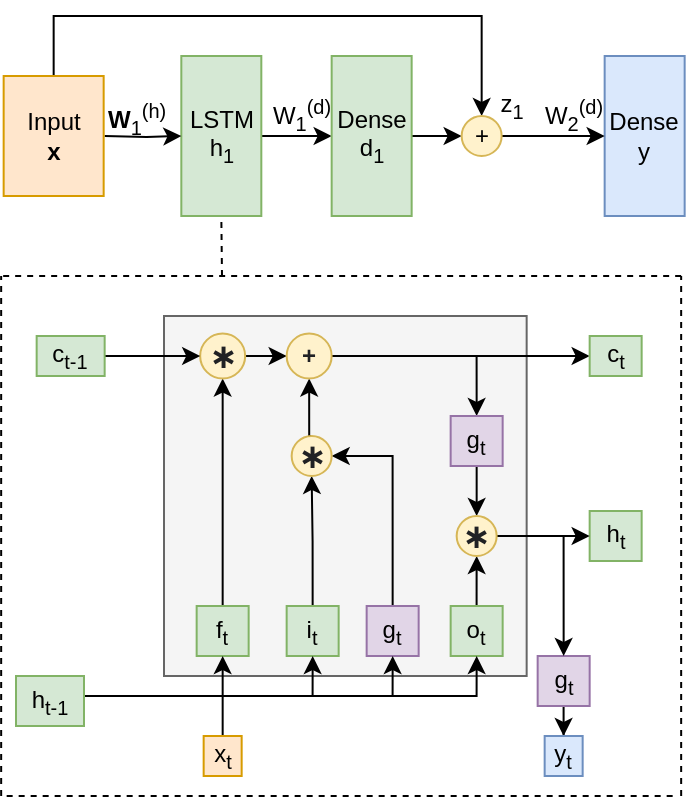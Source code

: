 <mxfile version="22.0.4" type="google">
  <diagram name="Page-1" id="beZD7wqWVQxjQfumyW3a">
    <mxGraphModel grid="1" page="1" gridSize="10" guides="1" tooltips="1" connect="1" arrows="1" fold="1" pageScale="1" pageWidth="827" pageHeight="1169" math="0" shadow="0">
      <root>
        <mxCell id="0" />
        <mxCell id="1" parent="0" />
        <mxCell id="eMffjGEJd-unX-67wTVi-7" value="" style="edgeStyle=orthogonalEdgeStyle;rounded=0;orthogonalLoop=1;jettySize=auto;html=1;" edge="1" parent="1" source="eMffjGEJd-unX-67wTVi-1" target="eMffjGEJd-unX-67wTVi-3">
          <mxGeometry relative="1" as="geometry" />
        </mxCell>
        <mxCell id="eMffjGEJd-unX-67wTVi-1" value="LSTM&lt;br&gt;h&lt;sub style=&quot;border-color: var(--border-color); text-align: start;&quot;&gt;1&lt;/sub&gt;" style="rounded=0;whiteSpace=wrap;html=1;fillColor=#d5e8d4;strokeColor=#82b366;" vertex="1" parent="1">
          <mxGeometry x="348.66" y="230" width="40" height="80" as="geometry" />
        </mxCell>
        <mxCell id="eMffjGEJd-unX-67wTVi-6" value="" style="edgeStyle=orthogonalEdgeStyle;rounded=0;orthogonalLoop=1;jettySize=auto;html=1;" edge="1" parent="1" target="eMffjGEJd-unX-67wTVi-1">
          <mxGeometry relative="1" as="geometry">
            <mxPoint x="310.33" y="270" as="sourcePoint" />
          </mxGeometry>
        </mxCell>
        <mxCell id="eMffjGEJd-unX-67wTVi-17" value="" style="edgeStyle=orthogonalEdgeStyle;rounded=0;orthogonalLoop=1;jettySize=auto;html=1;" edge="1" parent="1" source="eMffjGEJd-unX-67wTVi-3" target="eMffjGEJd-unX-67wTVi-16">
          <mxGeometry relative="1" as="geometry" />
        </mxCell>
        <mxCell id="eMffjGEJd-unX-67wTVi-3" value="Dense&lt;br&gt;d&lt;sub style=&quot;border-color: var(--border-color); font-family: Calibri, sans-serif; text-align: start;&quot;&gt;1&lt;/sub&gt;" style="rounded=0;whiteSpace=wrap;html=1;fillColor=#d5e8d4;strokeColor=#82b366;" vertex="1" parent="1">
          <mxGeometry x="423.83" y="230" width="40" height="80" as="geometry" />
        </mxCell>
        <mxCell id="eMffjGEJd-unX-67wTVi-10" value="Dense&lt;br&gt;y" style="rounded=0;whiteSpace=wrap;html=1;fillColor=#dae8fc;strokeColor=#6c8ebf;" vertex="1" parent="1">
          <mxGeometry x="560.33" y="230" width="40" height="80" as="geometry" />
        </mxCell>
        <mxCell id="eMffjGEJd-unX-67wTVi-15" value="" style="endArrow=classic;html=1;rounded=0;exitX=0.5;exitY=0;exitDx=0;exitDy=0;" edge="1" parent="1" source="KUix0xGplrxMIrF33qjY-1">
          <mxGeometry width="50" height="50" relative="1" as="geometry">
            <mxPoint x="329.83" y="270" as="sourcePoint" />
            <mxPoint x="498.83" y="260" as="targetPoint" />
            <Array as="points">
              <mxPoint x="284.83" y="210" />
              <mxPoint x="498.83" y="210" />
            </Array>
          </mxGeometry>
        </mxCell>
        <mxCell id="eMffjGEJd-unX-67wTVi-20" style="edgeStyle=orthogonalEdgeStyle;rounded=0;orthogonalLoop=1;jettySize=auto;html=1;exitX=1;exitY=0.5;exitDx=0;exitDy=0;entryX=0;entryY=0.5;entryDx=0;entryDy=0;" edge="1" parent="1" source="eMffjGEJd-unX-67wTVi-16" target="eMffjGEJd-unX-67wTVi-10">
          <mxGeometry relative="1" as="geometry">
            <mxPoint x="538.83" y="270" as="targetPoint" />
          </mxGeometry>
        </mxCell>
        <mxCell id="eMffjGEJd-unX-67wTVi-16" value="+" style="ellipse;whiteSpace=wrap;html=1;aspect=fixed;fillColor=#fff2cc;strokeColor=#d6b656;" vertex="1" parent="1">
          <mxGeometry x="488.83" y="260" width="20" height="20" as="geometry" />
        </mxCell>
        <mxCell id="FFPPFP9tXsTp50fxOLaB-2" value="&lt;p style=&quot;margin: 0cm; text-align: start;&quot; class=&quot;MsoNormal&quot;&gt;z&lt;sub&gt;1&lt;font face=&quot;Calibri, sans-serif&quot;&gt;&lt;/font&gt;&lt;/sub&gt;&lt;/p&gt;" style="text;html=1;strokeColor=none;fillColor=none;align=center;verticalAlign=middle;whiteSpace=wrap;rounded=0;" vertex="1" parent="1">
          <mxGeometry x="500.83" y="240" width="26" height="30" as="geometry" />
        </mxCell>
        <mxCell id="RInemSV7jsCmYCA3PAyI-1" value="" style="rounded=0;whiteSpace=wrap;html=1;fillColor=#f5f5f5;fontColor=#333333;strokeColor=#666666;" vertex="1" parent="1">
          <mxGeometry x="340" y="360" width="181.33" height="180" as="geometry" />
        </mxCell>
        <mxCell id="RInemSV7jsCmYCA3PAyI-40" style="edgeStyle=orthogonalEdgeStyle;rounded=0;orthogonalLoop=1;jettySize=auto;html=1;exitX=0.5;exitY=0;exitDx=0;exitDy=0;entryX=0.5;entryY=1;entryDx=0;entryDy=0;" edge="1" parent="1" source="RInemSV7jsCmYCA3PAyI-3" target="RInemSV7jsCmYCA3PAyI-11">
          <mxGeometry relative="1" as="geometry" />
        </mxCell>
        <mxCell id="RInemSV7jsCmYCA3PAyI-3" value="&lt;p style=&quot;margin: 0cm; text-align: start;&quot; class=&quot;MsoNormal&quot;&gt;f&lt;sub&gt;t&lt;/sub&gt;&lt;/p&gt;" style="rounded=0;whiteSpace=wrap;html=1;fillColor=#d5e8d4;strokeColor=#82b366;" vertex="1" parent="1">
          <mxGeometry x="356.33" y="505" width="26" height="25" as="geometry" />
        </mxCell>
        <mxCell id="RInemSV7jsCmYCA3PAyI-49" style="edgeStyle=orthogonalEdgeStyle;rounded=0;orthogonalLoop=1;jettySize=auto;html=1;exitX=0.5;exitY=0;exitDx=0;exitDy=0;entryX=0.5;entryY=1;entryDx=0;entryDy=0;" edge="1" parent="1" source="RInemSV7jsCmYCA3PAyI-5" target="RInemSV7jsCmYCA3PAyI-13">
          <mxGeometry relative="1" as="geometry" />
        </mxCell>
        <mxCell id="RInemSV7jsCmYCA3PAyI-5" value="&lt;p style=&quot;margin: 0cm; font-family: Calibri, sans-serif; text-align: start;&quot; class=&quot;MsoNormal&quot;&gt;i&lt;sub&gt;t&lt;/sub&gt;&lt;/p&gt;" style="rounded=0;whiteSpace=wrap;html=1;fillColor=#d5e8d4;strokeColor=#82b366;" vertex="1" parent="1">
          <mxGeometry x="401.33" y="505" width="26" height="25" as="geometry" />
        </mxCell>
        <mxCell id="RInemSV7jsCmYCA3PAyI-6" style="edgeStyle=orthogonalEdgeStyle;rounded=0;orthogonalLoop=1;jettySize=auto;html=1;exitX=0.5;exitY=0;exitDx=0;exitDy=0;entryX=1;entryY=0.5;entryDx=0;entryDy=0;fontFamily=Helvetica;fontSize=18;" edge="1" parent="1" source="RInemSV7jsCmYCA3PAyI-7" target="RInemSV7jsCmYCA3PAyI-13">
          <mxGeometry relative="1" as="geometry" />
        </mxCell>
        <mxCell id="RInemSV7jsCmYCA3PAyI-7" value="&lt;p style=&quot;margin: 0cm; text-align: start;&quot; class=&quot;MsoNormal&quot;&gt;g&lt;sub&gt;t&lt;font face=&quot;Calibri, sans-serif&quot;&gt;&lt;/font&gt;&lt;/sub&gt;&lt;/p&gt;" style="rounded=0;whiteSpace=wrap;html=1;fillColor=#e1d5e7;strokeColor=#9673a6;" vertex="1" parent="1">
          <mxGeometry x="441.33" y="505" width="26" height="25" as="geometry" />
        </mxCell>
        <mxCell id="RInemSV7jsCmYCA3PAyI-43" value="" style="edgeStyle=orthogonalEdgeStyle;rounded=0;orthogonalLoop=1;jettySize=auto;html=1;" edge="1" parent="1" source="RInemSV7jsCmYCA3PAyI-9" target="RInemSV7jsCmYCA3PAyI-36">
          <mxGeometry relative="1" as="geometry" />
        </mxCell>
        <mxCell id="RInemSV7jsCmYCA3PAyI-9" value="&lt;p style=&quot;margin: 0cm; text-align: start;&quot; class=&quot;MsoNormal&quot;&gt;o&lt;sub&gt;t&lt;/sub&gt;&lt;/p&gt;" style="rounded=0;whiteSpace=wrap;html=1;fillColor=#d5e8d4;strokeColor=#82b366;" vertex="1" parent="1">
          <mxGeometry x="483.33" y="505" width="26" height="25" as="geometry" />
        </mxCell>
        <mxCell id="RInemSV7jsCmYCA3PAyI-37" value="" style="edgeStyle=orthogonalEdgeStyle;rounded=0;orthogonalLoop=1;jettySize=auto;html=1;" edge="1" parent="1" source="RInemSV7jsCmYCA3PAyI-11" target="RInemSV7jsCmYCA3PAyI-16">
          <mxGeometry relative="1" as="geometry" />
        </mxCell>
        <mxCell id="RInemSV7jsCmYCA3PAyI-11" value="&lt;b style=&quot;caret-color: rgb(32, 33, 36); color: rgb(32, 33, 36); text-align: left;&quot;&gt;&lt;font style=&quot;font-size: 16px;&quot;&gt;∗&lt;/font&gt;&lt;/b&gt;" style="ellipse;whiteSpace=wrap;html=1;aspect=fixed;fillColor=#fff2cc;strokeColor=#d6b656;" vertex="1" parent="1">
          <mxGeometry x="358.08" y="368.75" width="22.5" height="22.5" as="geometry" />
        </mxCell>
        <mxCell id="RInemSV7jsCmYCA3PAyI-12" style="edgeStyle=orthogonalEdgeStyle;rounded=0;orthogonalLoop=1;jettySize=auto;html=1;exitX=0.5;exitY=0;exitDx=0;exitDy=0;entryX=0.5;entryY=1;entryDx=0;entryDy=0;fontFamily=Helvetica;fontSize=18;" edge="1" parent="1" source="RInemSV7jsCmYCA3PAyI-13" target="RInemSV7jsCmYCA3PAyI-16">
          <mxGeometry relative="1" as="geometry" />
        </mxCell>
        <mxCell id="RInemSV7jsCmYCA3PAyI-13" value="&lt;b style=&quot;caret-color: rgb(32, 33, 36); color: rgb(32, 33, 36); text-align: left;&quot;&gt;&lt;font style=&quot;font-size: 16px;&quot;&gt;∗&lt;/font&gt;&lt;/b&gt;" style="ellipse;whiteSpace=wrap;html=1;aspect=fixed;fillColor=#fff2cc;strokeColor=#d6b656;" vertex="1" parent="1">
          <mxGeometry x="403.83" y="420" width="20" height="20" as="geometry" />
        </mxCell>
        <mxCell id="RInemSV7jsCmYCA3PAyI-14" style="edgeStyle=orthogonalEdgeStyle;rounded=0;orthogonalLoop=1;jettySize=auto;html=1;exitX=1;exitY=0.5;exitDx=0;exitDy=0;entryX=0.5;entryY=0;entryDx=0;entryDy=0;fontFamily=Helvetica;fontSize=18;" edge="1" parent="1" source="RInemSV7jsCmYCA3PAyI-16" target="RInemSV7jsCmYCA3PAyI-20">
          <mxGeometry relative="1" as="geometry" />
        </mxCell>
        <mxCell id="RInemSV7jsCmYCA3PAyI-48" style="edgeStyle=orthogonalEdgeStyle;rounded=0;orthogonalLoop=1;jettySize=auto;html=1;exitX=1;exitY=0.5;exitDx=0;exitDy=0;entryX=0;entryY=0.5;entryDx=0;entryDy=0;" edge="1" parent="1" source="RInemSV7jsCmYCA3PAyI-16" target="RInemSV7jsCmYCA3PAyI-27">
          <mxGeometry relative="1" as="geometry" />
        </mxCell>
        <mxCell id="RInemSV7jsCmYCA3PAyI-16" value="&lt;b style=&quot;caret-color: rgb(32, 33, 36); color: rgb(32, 33, 36); text-align: left;&quot;&gt;&lt;font style=&quot;font-size: 12px;&quot;&gt;+&lt;/font&gt;&lt;/b&gt;" style="ellipse;whiteSpace=wrap;html=1;aspect=fixed;fillColor=#fff2cc;strokeColor=#d6b656;" vertex="1" parent="1">
          <mxGeometry x="401.33" y="368.75" width="22.5" height="22.5" as="geometry" />
        </mxCell>
        <mxCell id="RInemSV7jsCmYCA3PAyI-41" style="edgeStyle=orthogonalEdgeStyle;rounded=0;orthogonalLoop=1;jettySize=auto;html=1;exitX=0.5;exitY=1;exitDx=0;exitDy=0;entryX=0.5;entryY=0;entryDx=0;entryDy=0;" edge="1" parent="1" source="RInemSV7jsCmYCA3PAyI-20" target="RInemSV7jsCmYCA3PAyI-36">
          <mxGeometry relative="1" as="geometry" />
        </mxCell>
        <mxCell id="RInemSV7jsCmYCA3PAyI-20" value="&lt;p style=&quot;margin: 0cm; text-align: start;&quot; class=&quot;MsoNormal&quot;&gt;g&lt;sub&gt;t&lt;font face=&quot;Calibri, sans-serif&quot;&gt;&lt;/font&gt;&lt;/sub&gt;&lt;/p&gt;" style="rounded=0;whiteSpace=wrap;html=1;fillColor=#e1d5e7;strokeColor=#9673a6;" vertex="1" parent="1">
          <mxGeometry x="483.33" y="410" width="26" height="25" as="geometry" />
        </mxCell>
        <mxCell id="RInemSV7jsCmYCA3PAyI-21" value="" style="edgeStyle=orthogonalEdgeStyle;rounded=0;orthogonalLoop=1;jettySize=auto;html=1;fontFamily=Helvetica;fontSize=18;" edge="1" parent="1" source="RInemSV7jsCmYCA3PAyI-22" target="RInemSV7jsCmYCA3PAyI-11">
          <mxGeometry relative="1" as="geometry" />
        </mxCell>
        <mxCell id="RInemSV7jsCmYCA3PAyI-22" value="&lt;p style=&quot;margin: 0cm; font-size: 12px; text-align: start;&quot; class=&quot;MsoNormal&quot;&gt;c&lt;sub&gt;t-1&lt;font face=&quot;Calibri, sans-serif&quot;&gt;&lt;/font&gt;&lt;/sub&gt;&lt;/p&gt;" style="rounded=0;whiteSpace=wrap;html=1;fontFamily=Helvetica;fontSize=18;fillColor=#d5e8d4;strokeColor=#82b366;" vertex="1" parent="1">
          <mxGeometry x="276.33" y="370" width="34" height="20" as="geometry" />
        </mxCell>
        <mxCell id="RInemSV7jsCmYCA3PAyI-50" style="edgeStyle=orthogonalEdgeStyle;rounded=0;orthogonalLoop=1;jettySize=auto;html=1;exitX=1;exitY=0.5;exitDx=0;exitDy=0;entryX=0.5;entryY=1;entryDx=0;entryDy=0;" edge="1" parent="1" source="RInemSV7jsCmYCA3PAyI-24" target="RInemSV7jsCmYCA3PAyI-9">
          <mxGeometry relative="1" as="geometry">
            <Array as="points">
              <mxPoint x="300" y="550" />
              <mxPoint x="496" y="550" />
            </Array>
          </mxGeometry>
        </mxCell>
        <mxCell id="RInemSV7jsCmYCA3PAyI-51" style="edgeStyle=orthogonalEdgeStyle;rounded=0;orthogonalLoop=1;jettySize=auto;html=1;exitX=1;exitY=0.5;exitDx=0;exitDy=0;entryX=0.5;entryY=1;entryDx=0;entryDy=0;" edge="1" parent="1" source="RInemSV7jsCmYCA3PAyI-24" target="RInemSV7jsCmYCA3PAyI-5">
          <mxGeometry relative="1" as="geometry">
            <Array as="points">
              <mxPoint x="300" y="550" />
              <mxPoint x="414" y="550" />
            </Array>
          </mxGeometry>
        </mxCell>
        <mxCell id="RInemSV7jsCmYCA3PAyI-52" style="edgeStyle=orthogonalEdgeStyle;rounded=0;orthogonalLoop=1;jettySize=auto;html=1;exitX=1;exitY=0.5;exitDx=0;exitDy=0;entryX=0.5;entryY=1;entryDx=0;entryDy=0;" edge="1" parent="1" source="RInemSV7jsCmYCA3PAyI-24" target="RInemSV7jsCmYCA3PAyI-7">
          <mxGeometry relative="1" as="geometry">
            <Array as="points">
              <mxPoint x="300" y="550" />
              <mxPoint x="454" y="550" />
            </Array>
          </mxGeometry>
        </mxCell>
        <mxCell id="RInemSV7jsCmYCA3PAyI-24" value="&lt;p style=&quot;margin: 0cm; font-size: 12px; text-align: start;&quot; class=&quot;MsoNormal&quot;&gt;h&lt;sub style=&quot;&quot;&gt;t-1&lt;font face=&quot;Calibri, sans-serif&quot;&gt;&lt;/font&gt;&lt;/sub&gt;&lt;/p&gt;" style="rounded=0;whiteSpace=wrap;html=1;fontFamily=Helvetica;fontSize=18;fillColor=#d5e8d4;strokeColor=#82b366;" vertex="1" parent="1">
          <mxGeometry x="266" y="540" width="34" height="25" as="geometry" />
        </mxCell>
        <mxCell id="RInemSV7jsCmYCA3PAyI-47" style="edgeStyle=orthogonalEdgeStyle;rounded=0;orthogonalLoop=1;jettySize=auto;html=1;entryX=0.5;entryY=1;entryDx=0;entryDy=0;" edge="1" parent="1" source="RInemSV7jsCmYCA3PAyI-26" target="RInemSV7jsCmYCA3PAyI-3">
          <mxGeometry relative="1" as="geometry" />
        </mxCell>
        <mxCell id="RInemSV7jsCmYCA3PAyI-26" value="&lt;p style=&quot;margin: 0cm; font-size: 12px; text-align: start;&quot; class=&quot;MsoNormal&quot;&gt;x&lt;sub&gt;t&lt;/sub&gt;&lt;/p&gt;" style="rounded=0;whiteSpace=wrap;html=1;fontFamily=Helvetica;fontSize=18;fillColor=#ffe6cc;strokeColor=#d79b00;" vertex="1" parent="1">
          <mxGeometry x="359.83" y="570" width="19" height="20" as="geometry" />
        </mxCell>
        <mxCell id="RInemSV7jsCmYCA3PAyI-27" value="&lt;p style=&quot;margin: 0cm; font-size: 12px; text-align: start;&quot; class=&quot;MsoNormal&quot;&gt;c&lt;sub&gt;t&lt;font face=&quot;Calibri, sans-serif&quot;&gt;&lt;/font&gt;&lt;/sub&gt;&lt;/p&gt;" style="rounded=0;whiteSpace=wrap;html=1;fontFamily=Helvetica;fontSize=18;fillColor=#d5e8d4;strokeColor=#82b366;" vertex="1" parent="1">
          <mxGeometry x="552.83" y="370" width="26" height="20" as="geometry" />
        </mxCell>
        <mxCell id="RInemSV7jsCmYCA3PAyI-28" value="&lt;p style=&quot;margin: 0cm; font-size: 12px; text-align: start;&quot; class=&quot;MsoNormal&quot;&gt;h&lt;sub style=&quot;border-color: var(--border-color);&quot;&gt;t&lt;/sub&gt;&lt;br&gt;&lt;/p&gt;" style="rounded=0;whiteSpace=wrap;html=1;fontFamily=Helvetica;fontSize=18;fillColor=#d5e8d4;strokeColor=#82b366;" vertex="1" parent="1">
          <mxGeometry x="552.83" y="457.5" width="26" height="25" as="geometry" />
        </mxCell>
        <mxCell id="RInemSV7jsCmYCA3PAyI-31" value="" style="edgeStyle=orthogonalEdgeStyle;rounded=0;orthogonalLoop=1;jettySize=auto;html=1;fontFamily=Helvetica;fontSize=18;" edge="1" parent="1" source="RInemSV7jsCmYCA3PAyI-33" target="RInemSV7jsCmYCA3PAyI-32">
          <mxGeometry relative="1" as="geometry" />
        </mxCell>
        <mxCell id="RInemSV7jsCmYCA3PAyI-32" value="&lt;p style=&quot;margin: 0cm; font-size: 12px; text-align: start;&quot; class=&quot;MsoNormal&quot;&gt;y&lt;sub&gt;t&lt;/sub&gt;&lt;/p&gt;" style="rounded=0;whiteSpace=wrap;html=1;fontFamily=Helvetica;fontSize=18;fillColor=#dae8fc;strokeColor=#6c8ebf;" vertex="1" parent="1">
          <mxGeometry x="530.33" y="570" width="19" height="20" as="geometry" />
        </mxCell>
        <mxCell id="RInemSV7jsCmYCA3PAyI-33" value="&lt;p style=&quot;margin: 0cm; text-align: start;&quot; class=&quot;MsoNormal&quot;&gt;g&lt;sub&gt;t&lt;font face=&quot;Calibri, sans-serif&quot;&gt;&lt;/font&gt;&lt;/sub&gt;&lt;/p&gt;" style="rounded=0;whiteSpace=wrap;html=1;fillColor=#e1d5e7;strokeColor=#9673a6;" vertex="1" parent="1">
          <mxGeometry x="526.83" y="530" width="26" height="25" as="geometry" />
        </mxCell>
        <mxCell id="RInemSV7jsCmYCA3PAyI-44" value="" style="edgeStyle=orthogonalEdgeStyle;rounded=0;orthogonalLoop=1;jettySize=auto;html=1;" edge="1" parent="1" source="RInemSV7jsCmYCA3PAyI-36" target="RInemSV7jsCmYCA3PAyI-28">
          <mxGeometry relative="1" as="geometry" />
        </mxCell>
        <mxCell id="RInemSV7jsCmYCA3PAyI-45" style="edgeStyle=orthogonalEdgeStyle;rounded=0;orthogonalLoop=1;jettySize=auto;html=1;exitX=1;exitY=0.5;exitDx=0;exitDy=0;entryX=0.5;entryY=0;entryDx=0;entryDy=0;" edge="1" parent="1" source="RInemSV7jsCmYCA3PAyI-36" target="RInemSV7jsCmYCA3PAyI-33">
          <mxGeometry relative="1" as="geometry" />
        </mxCell>
        <mxCell id="RInemSV7jsCmYCA3PAyI-36" value="&lt;b style=&quot;caret-color: rgb(32, 33, 36); color: rgb(32, 33, 36); text-align: left;&quot;&gt;&lt;font style=&quot;font-size: 16px;&quot;&gt;∗&lt;/font&gt;&lt;/b&gt;" style="ellipse;whiteSpace=wrap;html=1;aspect=fixed;fillColor=#fff2cc;strokeColor=#d6b656;" vertex="1" parent="1">
          <mxGeometry x="486.33" y="460" width="20" height="20" as="geometry" />
        </mxCell>
        <mxCell id="RInemSV7jsCmYCA3PAyI-53" value="" style="endArrow=none;dashed=1;html=1;rounded=0;" edge="1" parent="1">
          <mxGeometry width="50" height="50" relative="1" as="geometry">
            <mxPoint x="258.58" y="600" as="sourcePoint" />
            <mxPoint x="258.58" y="340" as="targetPoint" />
          </mxGeometry>
        </mxCell>
        <mxCell id="RInemSV7jsCmYCA3PAyI-54" value="" style="endArrow=none;dashed=1;html=1;rounded=0;" edge="1" parent="1">
          <mxGeometry width="50" height="50" relative="1" as="geometry">
            <mxPoint x="598.58" y="600" as="sourcePoint" />
            <mxPoint x="598.58" y="340" as="targetPoint" />
          </mxGeometry>
        </mxCell>
        <mxCell id="RInemSV7jsCmYCA3PAyI-55" value="" style="endArrow=none;dashed=1;html=1;rounded=0;" edge="1" parent="1">
          <mxGeometry width="50" height="50" relative="1" as="geometry">
            <mxPoint x="598.58" y="340" as="sourcePoint" />
            <mxPoint x="258.58" y="340" as="targetPoint" />
          </mxGeometry>
        </mxCell>
        <mxCell id="RInemSV7jsCmYCA3PAyI-56" value="" style="endArrow=none;dashed=1;html=1;rounded=0;" edge="1" parent="1">
          <mxGeometry width="50" height="50" relative="1" as="geometry">
            <mxPoint x="594.33" y="600" as="sourcePoint" />
            <mxPoint x="258.58" y="600" as="targetPoint" />
          </mxGeometry>
        </mxCell>
        <mxCell id="RInemSV7jsCmYCA3PAyI-57" value="" style="endArrow=none;dashed=1;html=1;rounded=0;entryX=0.5;entryY=1;entryDx=0;entryDy=0;" edge="1" parent="1" target="eMffjGEJd-unX-67wTVi-1">
          <mxGeometry width="50" height="50" relative="1" as="geometry">
            <mxPoint x="369" y="340" as="sourcePoint" />
            <mxPoint x="348.75" y="350" as="targetPoint" />
            <Array as="points" />
          </mxGeometry>
        </mxCell>
        <mxCell id="KUix0xGplrxMIrF33qjY-1" value="&lt;font style=&quot;font-size: 12px;&quot;&gt;Input&lt;br&gt;&lt;b&gt;x&lt;/b&gt;&lt;br&gt;&lt;/font&gt;" style="rounded=0;whiteSpace=wrap;html=1;fillColor=#ffe6cc;strokeColor=#d79b00;" vertex="1" parent="1">
          <mxGeometry x="259.83" y="240" width="50" height="60" as="geometry" />
        </mxCell>
        <mxCell id="9xmwsnl5qNpyokupFWDP-1" value="&lt;b style=&quot;border-color: var(--border-color); caret-color: rgb(0, 0, 0); color: rgb(0, 0, 0); font-family: Helvetica; font-size: 12px; font-style: normal; font-variant-caps: normal; letter-spacing: normal; text-align: start; text-indent: 0px; text-transform: none; word-spacing: 0px; -webkit-text-stroke-width: 0px; text-decoration: none;&quot;&gt;W&lt;/b&gt;&lt;sub style=&quot;border-color: var(--border-color); caret-color: rgb(0, 0, 0); color: rgb(0, 0, 0); font-family: Helvetica; font-style: normal; font-variant-caps: normal; font-weight: 400; letter-spacing: normal; text-align: start; text-indent: 0px; text-transform: none; word-spacing: 0px; -webkit-text-stroke-width: 0px; text-decoration: none;&quot;&gt;1&lt;/sub&gt;&lt;sup style=&quot;border-color: var(--border-color); caret-color: rgb(0, 0, 0); color: rgb(0, 0, 0); font-family: Helvetica; font-style: normal; font-variant-caps: normal; font-weight: 400; letter-spacing: normal; text-align: start; text-indent: 0px; text-transform: none; word-spacing: 0px; -webkit-text-stroke-width: 0px; text-decoration: none;&quot;&gt;(h)&lt;/sup&gt;" style="text;whiteSpace=wrap;html=1;" vertex="1" parent="1">
          <mxGeometry x="309.83" y="245" width="30" height="30" as="geometry" />
        </mxCell>
        <mxCell id="9xmwsnl5qNpyokupFWDP-3" value="&lt;p style=&quot;margin: 0cm; text-align: start;&quot; class=&quot;MsoNormal&quot;&gt;W&lt;sub&gt;1&lt;/sub&gt;&lt;sup&gt;(d)&lt;font face=&quot;Calibri, sans-serif&quot;&gt;&lt;/font&gt;&lt;/sup&gt;&lt;/p&gt;" style="text;html=1;strokeColor=none;fillColor=none;align=center;verticalAlign=middle;whiteSpace=wrap;rounded=0;" vertex="1" parent="1">
          <mxGeometry x="393.83" y="250" width="30" height="20" as="geometry" />
        </mxCell>
        <mxCell id="9xmwsnl5qNpyokupFWDP-4" value="&lt;p style=&quot;margin: 0cm; text-align: start;&quot; class=&quot;MsoNormal&quot;&gt;W&lt;sub&gt;2&lt;/sub&gt;&lt;sup&gt;(d)&lt;font face=&quot;Calibri, sans-serif&quot;&gt;&lt;/font&gt;&lt;/sup&gt;&lt;/p&gt;" style="text;html=1;strokeColor=none;fillColor=none;align=center;verticalAlign=middle;whiteSpace=wrap;rounded=0;" vertex="1" parent="1">
          <mxGeometry x="530.33" y="250" width="30" height="20" as="geometry" />
        </mxCell>
      </root>
    </mxGraphModel>
  </diagram>
</mxfile>

